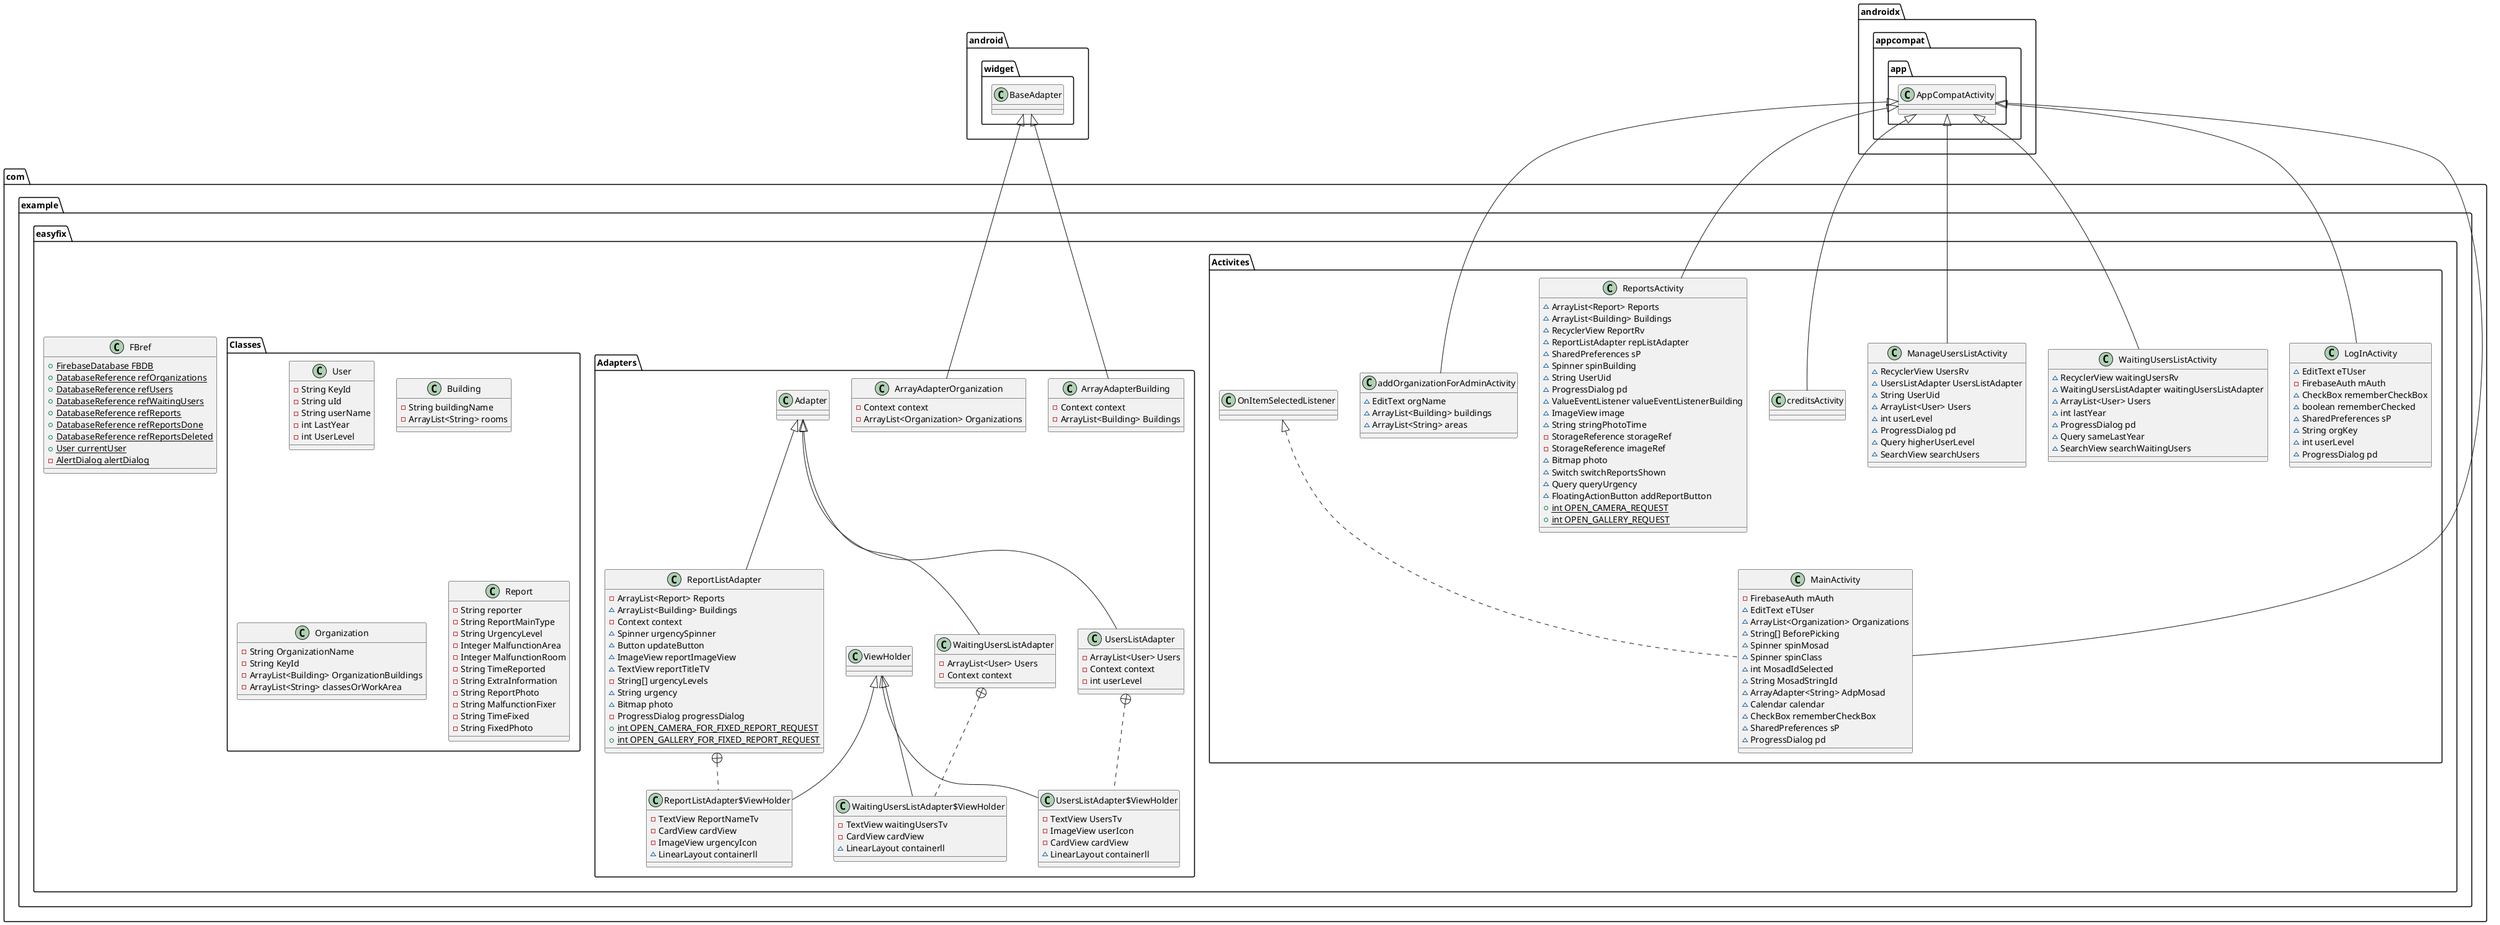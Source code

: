 @startuml
class com.example.easyfix.Adapters.WaitingUsersListAdapter {
- ArrayList<User> Users
- Context context
}

class com.example.easyfix.Adapters.WaitingUsersListAdapter$ViewHolder {
- TextView waitingUsersTv
- CardView cardView
~ LinearLayout containerll
}

class com.example.easyfix.Adapters.ArrayAdapterOrganization {
- Context context
- ArrayList<Organization> Organizations
}

class com.example.easyfix.Activites.LogInActivity {
~ EditText eTUser
- FirebaseAuth mAuth
~ CheckBox rememberCheckBox
~ boolean rememberChecked
~ SharedPreferences sP
~ String orgKey
~ int userLevel
~ ProgressDialog pd
}

class com.example.easyfix.Activites.MainActivity {
- FirebaseAuth mAuth
~ EditText eTUser
~ ArrayList<Organization> Organizations
~ String[] BeforePicking
~ Spinner spinMosad
~ Spinner spinClass
~ int MosadIdSelected
~ String MosadStringId
~ ArrayAdapter<String> AdpMosad
~ Calendar calendar
~ CheckBox rememberCheckBox
~ SharedPreferences sP
~ ProgressDialog pd
}

class com.example.easyfix.Classes.User {
- String KeyId
- String uId
- String userName
- int LastYear
- int UserLevel
}

class com.example.easyfix.Adapters.ReportListAdapter {
- ArrayList<Report> Reports
~ ArrayList<Building> Buildings
- Context context
~ Spinner urgencySpinner
~ Button updateButton
~ ImageView reportImageView
~ TextView reportTitleTV
- String[] urgencyLevels
~ String urgency
~ Bitmap photo
- ProgressDialog progressDialog
+ {static} int OPEN_CAMERA_FOR_FIXED_REPORT_REQUEST
+ {static} int OPEN_GALLERY_FOR_FIXED_REPORT_REQUEST
}

class com.example.easyfix.Adapters.ReportListAdapter$ViewHolder {
- TextView ReportNameTv
- CardView cardView
- ImageView urgencyIcon
~ LinearLayout containerll
}

class com.example.easyfix.Activites.WaitingUsersListActivity {
~ RecyclerView waitingUsersRv
~ WaitingUsersListAdapter waitingUsersListAdapter
~ ArrayList<User> Users
~ int lastYear
~ ProgressDialog pd
~ Query sameLastYear
~ SearchView searchWaitingUsers
}

class com.example.easyfix.FBref {
+ {static} FirebaseDatabase FBDB
+ {static} DatabaseReference refOrganizations
+ {static} DatabaseReference refUsers
+ {static} DatabaseReference refWaitingUsers
+ {static} DatabaseReference refReports
+ {static} DatabaseReference refReportsDone
+ {static} DatabaseReference refReportsDeleted
+ {static} User currentUser
- {static} AlertDialog alertDialog
}

class com.example.easyfix.Activites.ManageUsersListActivity {
~ RecyclerView UsersRv
~ UsersListAdapter UsersListAdapter
~ String UserUid
~ ArrayList<User> Users
~ int userLevel
~ ProgressDialog pd
~ Query higherUserLevel
~ SearchView searchUsers
}

class com.example.easyfix.Classes.Building {
- String buildingName
- ArrayList<String> rooms
}

class com.example.easyfix.Adapters.ArrayAdapterBuilding {
- Context context
- ArrayList<Building> Buildings
}

class com.example.easyfix.Activites.creditsActivity {
}
class com.example.easyfix.Classes.Organization {
- String OrganizationName
- String KeyId
- ArrayList<Building> OrganizationBuildings
- ArrayList<String> classesOrWorkArea
}

class com.example.easyfix.Adapters.UsersListAdapter {
- ArrayList<User> Users
- Context context
- int userLevel
}

class com.example.easyfix.Adapters.UsersListAdapter$ViewHolder {
- TextView UsersTv
- ImageView userIcon
- CardView cardView
~ LinearLayout containerll
}

class com.example.easyfix.Activites.ReportsActivity {
~ ArrayList<Report> Reports
~ ArrayList<Building> Buildings
~ RecyclerView ReportRv
~ ReportListAdapter repListAdapter
~ SharedPreferences sP
~ Spinner spinBuilding
~ String UserUid
~ ProgressDialog pd
~ ValueEventListener valueEventListenerBuilding
~ ImageView image
~ String stringPhotoTime
- StorageReference storageRef
- StorageReference imageRef
~ Bitmap photo
~ Switch switchReportsShown
~ Query queryUrgency
~ FloatingActionButton addReportButton
+ {static} int OPEN_CAMERA_REQUEST
+ {static} int OPEN_GALLERY_REQUEST
}

class com.example.easyfix.Classes.Report {
- String reporter
- String ReportMainType
- String UrgencyLevel
- Integer MalfunctionArea
- Integer MalfunctionRoom
- String TimeReported
- String ExtraInformation
- String ReportPhoto
- String MalfunctionFixer
- String TimeFixed
- String FixedPhoto
}

class com.example.easyfix.Activites.addOrganizationForAdminActivity {
~ EditText orgName
~ ArrayList<Building> buildings
~ ArrayList<String> areas
}



com.example.easyfix.Adapters.Adapter <|-- com.example.easyfix.Adapters.WaitingUsersListAdapter
com.example.easyfix.Adapters.WaitingUsersListAdapter +.. com.example.easyfix.Adapters.WaitingUsersListAdapter$ViewHolder
com.example.easyfix.Adapters.ViewHolder <|-- com.example.easyfix.Adapters.WaitingUsersListAdapter$ViewHolder
android.widget.BaseAdapter <|-- com.example.easyfix.Adapters.ArrayAdapterOrganization
androidx.appcompat.app.AppCompatActivity <|-- com.example.easyfix.Activites.LogInActivity
com.example.easyfix.Activites.OnItemSelectedListener <|.. com.example.easyfix.Activites.MainActivity
androidx.appcompat.app.AppCompatActivity <|-- com.example.easyfix.Activites.MainActivity
com.example.easyfix.Adapters.Adapter <|-- com.example.easyfix.Adapters.ReportListAdapter
com.example.easyfix.Adapters.ReportListAdapter +.. com.example.easyfix.Adapters.ReportListAdapter$ViewHolder
com.example.easyfix.Adapters.ViewHolder <|-- com.example.easyfix.Adapters.ReportListAdapter$ViewHolder
androidx.appcompat.app.AppCompatActivity <|-- com.example.easyfix.Activites.WaitingUsersListActivity
androidx.appcompat.app.AppCompatActivity <|-- com.example.easyfix.Activites.ManageUsersListActivity
android.widget.BaseAdapter <|-- com.example.easyfix.Adapters.ArrayAdapterBuilding
androidx.appcompat.app.AppCompatActivity <|-- com.example.easyfix.Activites.creditsActivity
com.example.easyfix.Adapters.Adapter <|-- com.example.easyfix.Adapters.UsersListAdapter
com.example.easyfix.Adapters.UsersListAdapter +.. com.example.easyfix.Adapters.UsersListAdapter$ViewHolder
com.example.easyfix.Adapters.ViewHolder <|-- com.example.easyfix.Adapters.UsersListAdapter$ViewHolder
androidx.appcompat.app.AppCompatActivity <|-- com.example.easyfix.Activites.ReportsActivity
androidx.appcompat.app.AppCompatActivity <|-- com.example.easyfix.Activites.addOrganizationForAdminActivity
@enduml